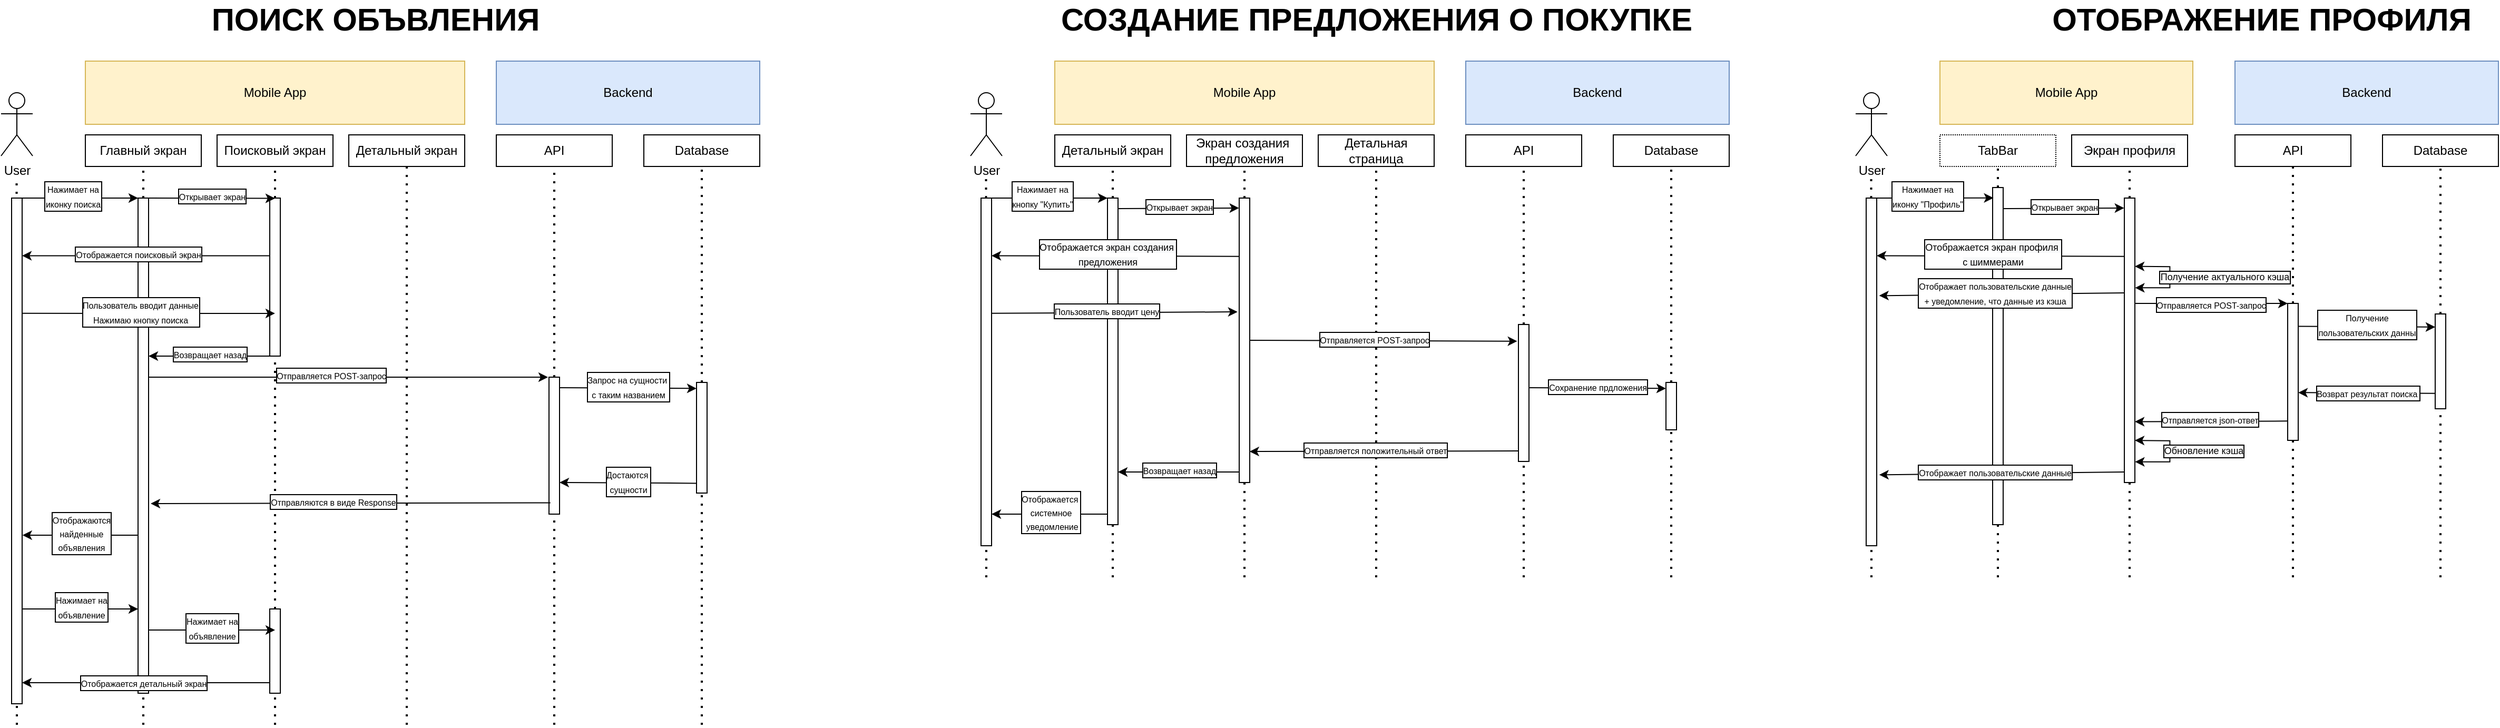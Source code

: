 <mxfile version="17.4.5" type="github"><diagram id="wP4AA5FGdGSqVrGxVz5J" name="Page-1"><mxGraphModel dx="2884" dy="1867" grid="1" gridSize="10" guides="1" tooltips="1" connect="1" arrows="1" fold="1" page="1" pageScale="1" pageWidth="827" pageHeight="1169" math="0" shadow="0"><root><mxCell id="0"/><mxCell id="1" parent="0"/><mxCell id="P7SHn2Yder39SToGmC7--1" value="User&lt;br&gt;" style="shape=umlActor;verticalLabelPosition=bottom;verticalAlign=top;html=1;outlineConnect=0;" vertex="1" parent="1"><mxGeometry x="80" y="180" width="30" height="60" as="geometry"/></mxCell><mxCell id="P7SHn2Yder39SToGmC7--3" value="Mobile App" style="rounded=0;whiteSpace=wrap;html=1;fillColor=#fff2cc;strokeColor=#d6b656;" vertex="1" parent="1"><mxGeometry x="160" y="150" width="360" height="60" as="geometry"/></mxCell><mxCell id="P7SHn2Yder39SToGmC7--4" value="Главный экран" style="rounded=0;whiteSpace=wrap;html=1;" vertex="1" parent="1"><mxGeometry x="160" y="220" width="110" height="30" as="geometry"/></mxCell><mxCell id="P7SHn2Yder39SToGmC7--6" value="Поисковый экран" style="rounded=0;whiteSpace=wrap;html=1;" vertex="1" parent="1"><mxGeometry x="285" y="220" width="110" height="30" as="geometry"/></mxCell><mxCell id="P7SHn2Yder39SToGmC7--7" value="Детальный экран" style="rounded=0;whiteSpace=wrap;html=1;" vertex="1" parent="1"><mxGeometry x="410" y="220" width="110" height="30" as="geometry"/></mxCell><mxCell id="P7SHn2Yder39SToGmC7--9" value="" style="endArrow=none;dashed=1;html=1;dashPattern=1 3;strokeWidth=2;rounded=0;" edge="1" parent="1"><mxGeometry width="50" height="50" relative="1" as="geometry"><mxPoint x="95" y="780" as="sourcePoint"/><mxPoint x="94.76" y="260" as="targetPoint"/></mxGeometry></mxCell><mxCell id="P7SHn2Yder39SToGmC7--2" value="" style="rounded=0;whiteSpace=wrap;html=1;" vertex="1" parent="1"><mxGeometry x="90" y="280" width="10" height="480" as="geometry"/></mxCell><mxCell id="P7SHn2Yder39SToGmC7--10" value="" style="endArrow=none;dashed=1;html=1;dashPattern=1 3;strokeWidth=2;rounded=0;startArrow=none;entryX=0.5;entryY=1;entryDx=0;entryDy=0;" edge="1" parent="1" source="P7SHn2Yder39SToGmC7--8" target="P7SHn2Yder39SToGmC7--4"><mxGeometry width="50" height="50" relative="1" as="geometry"><mxPoint x="214.76" y="722.857" as="sourcePoint"/><mxPoint x="214.76" y="260" as="targetPoint"/></mxGeometry></mxCell><mxCell id="P7SHn2Yder39SToGmC7--11" value="" style="endArrow=none;dashed=1;html=1;dashPattern=1 3;strokeWidth=2;rounded=0;startArrow=none;entryX=0.5;entryY=1;entryDx=0;entryDy=0;" edge="1" parent="1" source="P7SHn2Yder39SToGmC7--23" target="P7SHn2Yder39SToGmC7--6"><mxGeometry width="50" height="50" relative="1" as="geometry"><mxPoint x="339.71" y="732.857" as="sourcePoint"/><mxPoint x="339.71" y="270" as="targetPoint"/></mxGeometry></mxCell><mxCell id="P7SHn2Yder39SToGmC7--12" value="" style="endArrow=none;dashed=1;html=1;dashPattern=1 3;strokeWidth=2;rounded=0;entryX=0.5;entryY=1;entryDx=0;entryDy=0;" edge="1" parent="1" target="P7SHn2Yder39SToGmC7--7"><mxGeometry width="50" height="50" relative="1" as="geometry"><mxPoint x="465" y="780" as="sourcePoint"/><mxPoint x="464.58" y="280" as="targetPoint"/></mxGeometry></mxCell><mxCell id="P7SHn2Yder39SToGmC7--8" value="" style="rounded=0;whiteSpace=wrap;html=1;" vertex="1" parent="1"><mxGeometry x="210" y="280" width="10" height="470" as="geometry"/></mxCell><mxCell id="P7SHn2Yder39SToGmC7--13" value="" style="endArrow=none;dashed=1;html=1;dashPattern=1 3;strokeWidth=2;rounded=0;" edge="1" parent="1" target="P7SHn2Yder39SToGmC7--8"><mxGeometry width="50" height="50" relative="1" as="geometry"><mxPoint x="215" y="780" as="sourcePoint"/><mxPoint x="214.76" y="260" as="targetPoint"/></mxGeometry></mxCell><mxCell id="P7SHn2Yder39SToGmC7--15" value="" style="endArrow=classic;html=1;rounded=0;exitX=1;exitY=0;exitDx=0;exitDy=0;entryX=0;entryY=0;entryDx=0;entryDy=0;" edge="1" parent="1" source="P7SHn2Yder39SToGmC7--2" target="P7SHn2Yder39SToGmC7--8"><mxGeometry width="50" height="50" relative="1" as="geometry"><mxPoint x="220" y="390" as="sourcePoint"/><mxPoint x="270" y="340" as="targetPoint"/></mxGeometry></mxCell><mxCell id="P7SHn2Yder39SToGmC7--16" value="&lt;font style=&quot;font-size: 8px&quot;&gt;Нажимает на &lt;br&gt;иконку поиска&lt;/font&gt;" style="edgeLabel;html=1;align=center;verticalAlign=middle;resizable=0;points=[];labelBorderColor=default;" vertex="1" connectable="0" parent="P7SHn2Yder39SToGmC7--15"><mxGeometry x="-0.133" y="2" relative="1" as="geometry"><mxPoint as="offset"/></mxGeometry></mxCell><mxCell id="P7SHn2Yder39SToGmC7--23" value="" style="rounded=0;whiteSpace=wrap;html=1;" vertex="1" parent="1"><mxGeometry x="335" y="280" width="10" height="150" as="geometry"/></mxCell><mxCell id="P7SHn2Yder39SToGmC7--24" value="" style="endArrow=none;dashed=1;html=1;dashPattern=1 3;strokeWidth=2;rounded=0;startArrow=none;" edge="1" parent="1" source="P7SHn2Yder39SToGmC7--110" target="P7SHn2Yder39SToGmC7--23"><mxGeometry width="50" height="50" relative="1" as="geometry"><mxPoint x="340" y="780" as="sourcePoint"/><mxPoint x="339.71" y="270" as="targetPoint"/></mxGeometry></mxCell><mxCell id="P7SHn2Yder39SToGmC7--18" value="" style="endArrow=classic;html=1;rounded=0;exitX=1;exitY=0;exitDx=0;exitDy=0;" edge="1" parent="1"><mxGeometry width="50" height="50" relative="1" as="geometry"><mxPoint x="220" y="280.0" as="sourcePoint"/><mxPoint x="340" y="280.29" as="targetPoint"/></mxGeometry></mxCell><mxCell id="P7SHn2Yder39SToGmC7--19" value="&lt;span style=&quot;font-size: 8px&quot;&gt;Открывает экран&lt;/span&gt;" style="edgeLabel;html=1;align=center;verticalAlign=middle;resizable=0;points=[];labelBorderColor=default;" vertex="1" connectable="0" parent="P7SHn2Yder39SToGmC7--18"><mxGeometry x="-0.133" y="2" relative="1" as="geometry"><mxPoint x="8" as="offset"/></mxGeometry></mxCell><mxCell id="P7SHn2Yder39SToGmC7--27" value="" style="endArrow=none;html=1;rounded=0;exitX=1;exitY=0;exitDx=0;exitDy=0;endFill=0;startArrow=classic;startFill=1;entryX=-0.034;entryY=0.365;entryDx=0;entryDy=0;entryPerimeter=0;" edge="1" parent="1" target="P7SHn2Yder39SToGmC7--23"><mxGeometry width="50" height="50" relative="1" as="geometry"><mxPoint x="100" y="334.71" as="sourcePoint"/><mxPoint x="330" y="335" as="targetPoint"/></mxGeometry></mxCell><mxCell id="P7SHn2Yder39SToGmC7--28" value="&lt;span style=&quot;font-size: 8px&quot;&gt;Отображается поисковый экран&lt;/span&gt;" style="edgeLabel;html=1;align=center;verticalAlign=middle;resizable=0;points=[];labelBorderColor=default;" vertex="1" connectable="0" parent="P7SHn2Yder39SToGmC7--27"><mxGeometry x="-0.133" y="2" relative="1" as="geometry"><mxPoint x="8" as="offset"/></mxGeometry></mxCell><mxCell id="P7SHn2Yder39SToGmC7--29" value="Backend" style="rounded=0;whiteSpace=wrap;html=1;fillColor=#dae8fc;strokeColor=#6c8ebf;" vertex="1" parent="1"><mxGeometry x="550" y="150" width="250" height="60" as="geometry"/></mxCell><mxCell id="P7SHn2Yder39SToGmC7--30" value="API" style="rounded=0;whiteSpace=wrap;html=1;" vertex="1" parent="1"><mxGeometry x="550" y="220" width="110" height="30" as="geometry"/></mxCell><mxCell id="P7SHn2Yder39SToGmC7--31" value="Database" style="rounded=0;whiteSpace=wrap;html=1;" vertex="1" parent="1"><mxGeometry x="690" y="220" width="110" height="30" as="geometry"/></mxCell><mxCell id="P7SHn2Yder39SToGmC7--34" value="" style="endArrow=none;dashed=1;html=1;dashPattern=1 3;strokeWidth=2;rounded=0;startArrow=none;entryX=0.5;entryY=1;entryDx=0;entryDy=0;" edge="1" parent="1" source="P7SHn2Yder39SToGmC7--39" target="P7SHn2Yder39SToGmC7--30"><mxGeometry width="50" height="50" relative="1" as="geometry"><mxPoint x="604.58" y="742.857" as="sourcePoint"/><mxPoint x="604.58" y="280" as="targetPoint"/></mxGeometry></mxCell><mxCell id="P7SHn2Yder39SToGmC7--35" value="" style="endArrow=none;dashed=1;html=1;dashPattern=1 3;strokeWidth=2;rounded=0;startArrow=none;entryX=0.5;entryY=1;entryDx=0;entryDy=0;" edge="1" parent="1" source="P7SHn2Yder39SToGmC7--45" target="P7SHn2Yder39SToGmC7--31"><mxGeometry width="50" height="50" relative="1" as="geometry"><mxPoint x="744.58" y="742.857" as="sourcePoint"/><mxPoint x="744.58" y="280" as="targetPoint"/></mxGeometry></mxCell><mxCell id="P7SHn2Yder39SToGmC7--37" value="" style="endArrow=classic;html=1;rounded=0;exitX=1;exitY=0;exitDx=0;exitDy=0;" edge="1" parent="1"><mxGeometry width="50" height="50" relative="1" as="geometry"><mxPoint x="220" y="449.97" as="sourcePoint"/><mxPoint x="599" y="450" as="targetPoint"/></mxGeometry></mxCell><mxCell id="P7SHn2Yder39SToGmC7--38" value="&lt;span style=&quot;font-size: 8px&quot;&gt;Отправляется POST-запрос&lt;br&gt;&lt;/span&gt;" style="edgeLabel;html=1;align=center;verticalAlign=middle;resizable=0;points=[];labelBorderColor=default;" vertex="1" connectable="0" parent="P7SHn2Yder39SToGmC7--37"><mxGeometry x="-0.133" y="2" relative="1" as="geometry"><mxPoint x="8" as="offset"/></mxGeometry></mxCell><mxCell id="P7SHn2Yder39SToGmC7--39" value="" style="rounded=0;whiteSpace=wrap;html=1;" vertex="1" parent="1"><mxGeometry x="600" y="450" width="10" height="130" as="geometry"/></mxCell><mxCell id="P7SHn2Yder39SToGmC7--40" value="" style="endArrow=none;dashed=1;html=1;dashPattern=1 3;strokeWidth=2;rounded=0;" edge="1" parent="1" target="P7SHn2Yder39SToGmC7--39"><mxGeometry width="50" height="50" relative="1" as="geometry"><mxPoint x="605" y="780" as="sourcePoint"/><mxPoint x="604.58" y="280" as="targetPoint"/></mxGeometry></mxCell><mxCell id="P7SHn2Yder39SToGmC7--41" value="" style="endArrow=none;html=1;rounded=0;exitX=1;exitY=0;exitDx=0;exitDy=0;startArrow=classic;startFill=1;endFill=0;" edge="1" parent="1"><mxGeometry width="50" height="50" relative="1" as="geometry"><mxPoint x="610" y="550.0" as="sourcePoint"/><mxPoint x="740" y="550.69" as="targetPoint"/></mxGeometry></mxCell><mxCell id="P7SHn2Yder39SToGmC7--42" value="&lt;span style=&quot;font-size: 8px&quot;&gt;Достаются&amp;nbsp;&lt;br&gt;сущности&lt;br&gt;&lt;/span&gt;" style="edgeLabel;html=1;align=center;verticalAlign=middle;resizable=0;points=[];labelBorderColor=default;" vertex="1" connectable="0" parent="P7SHn2Yder39SToGmC7--41"><mxGeometry x="-0.133" y="2" relative="1" as="geometry"><mxPoint x="8" as="offset"/></mxGeometry></mxCell><mxCell id="P7SHn2Yder39SToGmC7--43" value="" style="endArrow=classic;html=1;rounded=0;exitX=1;exitY=0;exitDx=0;exitDy=0;" edge="1" parent="1"><mxGeometry width="50" height="50" relative="1" as="geometry"><mxPoint x="610" y="460.0" as="sourcePoint"/><mxPoint x="740" y="460.69" as="targetPoint"/></mxGeometry></mxCell><mxCell id="P7SHn2Yder39SToGmC7--44" value="&lt;span style=&quot;font-size: 8px&quot;&gt;Запрос на сущности&amp;nbsp;&lt;br&gt;с таким названием&lt;br&gt;&lt;/span&gt;" style="edgeLabel;html=1;align=center;verticalAlign=middle;resizable=0;points=[];labelBorderColor=default;" vertex="1" connectable="0" parent="P7SHn2Yder39SToGmC7--43"><mxGeometry x="-0.133" y="2" relative="1" as="geometry"><mxPoint x="8" as="offset"/></mxGeometry></mxCell><mxCell id="P7SHn2Yder39SToGmC7--46" value="" style="endArrow=none;html=1;rounded=0;startArrow=classic;startFill=1;endFill=0;exitX=1.2;exitY=0.617;exitDx=0;exitDy=0;exitPerimeter=0;entryX=0.133;entryY=0.917;entryDx=0;entryDy=0;entryPerimeter=0;" edge="1" parent="1" source="P7SHn2Yder39SToGmC7--8" target="P7SHn2Yder39SToGmC7--39"><mxGeometry width="50" height="50" relative="1" as="geometry"><mxPoint x="340" y="510" as="sourcePoint"/><mxPoint x="600" y="510.0" as="targetPoint"/></mxGeometry></mxCell><mxCell id="P7SHn2Yder39SToGmC7--47" value="&lt;span style=&quot;font-size: 8px&quot;&gt;Отправляются в виде Response&lt;br&gt;&lt;/span&gt;" style="edgeLabel;html=1;align=center;verticalAlign=middle;resizable=0;points=[];labelBorderColor=default;" vertex="1" connectable="0" parent="P7SHn2Yder39SToGmC7--46"><mxGeometry x="-0.133" y="2" relative="1" as="geometry"><mxPoint x="8" as="offset"/></mxGeometry></mxCell><mxCell id="P7SHn2Yder39SToGmC7--25" value="" style="endArrow=classic;html=1;rounded=0;exitX=1;exitY=0;exitDx=0;exitDy=0;entryX=0.5;entryY=0.455;entryDx=0;entryDy=0;entryPerimeter=0;" edge="1" parent="1"><mxGeometry width="50" height="50" relative="1" as="geometry"><mxPoint x="100" y="389.43" as="sourcePoint"/><mxPoint x="340" y="389.48" as="targetPoint"/></mxGeometry></mxCell><mxCell id="P7SHn2Yder39SToGmC7--26" value="&lt;span style=&quot;font-size: 8px&quot;&gt;Пользователь вводит данные&lt;/span&gt;&lt;br&gt;&lt;span style=&quot;font-size: 8px&quot;&gt;Нажимаю кнопку поиска&lt;/span&gt;" style="edgeLabel;html=1;align=center;verticalAlign=middle;resizable=0;points=[];labelBorderColor=default;" vertex="1" connectable="0" parent="P7SHn2Yder39SToGmC7--25"><mxGeometry x="-0.133" y="2" relative="1" as="geometry"><mxPoint x="8" as="offset"/></mxGeometry></mxCell><mxCell id="P7SHn2Yder39SToGmC7--49" value="" style="endArrow=none;html=1;rounded=0;endFill=0;startArrow=classic;startFill=1;entryX=-0.034;entryY=0.365;entryDx=0;entryDy=0;entryPerimeter=0;" edge="1" parent="1"><mxGeometry width="50" height="50" relative="1" as="geometry"><mxPoint x="220" y="430" as="sourcePoint"/><mxPoint x="335.0" y="430.04" as="targetPoint"/></mxGeometry></mxCell><mxCell id="P7SHn2Yder39SToGmC7--50" value="&lt;span style=&quot;font-size: 8px&quot;&gt;Возвращает назад&lt;br&gt;&lt;/span&gt;" style="edgeLabel;html=1;align=center;verticalAlign=middle;resizable=0;points=[];labelBorderColor=default;" vertex="1" connectable="0" parent="P7SHn2Yder39SToGmC7--49"><mxGeometry x="-0.133" y="2" relative="1" as="geometry"><mxPoint x="8" as="offset"/></mxGeometry></mxCell><mxCell id="P7SHn2Yder39SToGmC7--55" value="" style="endArrow=none;html=1;rounded=0;exitX=1;exitY=0;exitDx=0;exitDy=0;endFill=0;startArrow=classic;startFill=1;" edge="1" parent="1"><mxGeometry width="50" height="50" relative="1" as="geometry"><mxPoint x="100.34" y="600.0" as="sourcePoint"/><mxPoint x="210" y="600" as="targetPoint"/></mxGeometry></mxCell><mxCell id="P7SHn2Yder39SToGmC7--56" value="&lt;span style=&quot;font-size: 8px&quot;&gt;Отображаются &lt;br&gt;найденные &lt;br&gt;объявления&lt;br&gt;&lt;/span&gt;" style="edgeLabel;html=1;align=center;verticalAlign=middle;resizable=0;points=[];labelBorderColor=default;" vertex="1" connectable="0" parent="P7SHn2Yder39SToGmC7--55"><mxGeometry x="-0.133" y="2" relative="1" as="geometry"><mxPoint x="8" as="offset"/></mxGeometry></mxCell><mxCell id="P7SHn2Yder39SToGmC7--45" value="" style="rounded=0;whiteSpace=wrap;html=1;" vertex="1" parent="1"><mxGeometry x="740" y="455" width="10" height="105" as="geometry"/></mxCell><mxCell id="P7SHn2Yder39SToGmC7--57" value="" style="endArrow=none;dashed=1;html=1;dashPattern=1 3;strokeWidth=2;rounded=0;" edge="1" parent="1" target="P7SHn2Yder39SToGmC7--45"><mxGeometry width="50" height="50" relative="1" as="geometry"><mxPoint x="745" y="780" as="sourcePoint"/><mxPoint x="744.58" y="280" as="targetPoint"/></mxGeometry></mxCell><mxCell id="P7SHn2Yder39SToGmC7--58" value="User&lt;br&gt;" style="shape=umlActor;verticalLabelPosition=bottom;verticalAlign=top;html=1;outlineConnect=0;" vertex="1" parent="1"><mxGeometry x="1000" y="180" width="30" height="60" as="geometry"/></mxCell><mxCell id="P7SHn2Yder39SToGmC7--59" value="Mobile App" style="rounded=0;whiteSpace=wrap;html=1;fillColor=#fff2cc;strokeColor=#d6b656;" vertex="1" parent="1"><mxGeometry x="1080" y="150" width="360" height="60" as="geometry"/></mxCell><mxCell id="P7SHn2Yder39SToGmC7--60" value="Детальный экран" style="rounded=0;whiteSpace=wrap;html=1;" vertex="1" parent="1"><mxGeometry x="1080" y="220" width="110" height="30" as="geometry"/></mxCell><mxCell id="P7SHn2Yder39SToGmC7--61" value="Экран создания&amp;nbsp;&lt;br&gt;предложения" style="rounded=0;whiteSpace=wrap;html=1;" vertex="1" parent="1"><mxGeometry x="1205" y="220" width="110" height="30" as="geometry"/></mxCell><mxCell id="P7SHn2Yder39SToGmC7--62" value="Детальная страница" style="rounded=0;whiteSpace=wrap;html=1;" vertex="1" parent="1"><mxGeometry x="1330" y="220" width="110" height="30" as="geometry"/></mxCell><mxCell id="P7SHn2Yder39SToGmC7--63" value="" style="endArrow=none;dashed=1;html=1;dashPattern=1 3;strokeWidth=2;rounded=0;" edge="1" parent="1"><mxGeometry width="50" height="50" relative="1" as="geometry"><mxPoint x="1015" y="640" as="sourcePoint"/><mxPoint x="1014.76" y="260" as="targetPoint"/></mxGeometry></mxCell><mxCell id="P7SHn2Yder39SToGmC7--64" value="" style="rounded=0;whiteSpace=wrap;html=1;" vertex="1" parent="1"><mxGeometry x="1010" y="280" width="10" height="330" as="geometry"/></mxCell><mxCell id="P7SHn2Yder39SToGmC7--65" value="" style="endArrow=none;dashed=1;html=1;dashPattern=1 3;strokeWidth=2;rounded=0;startArrow=none;entryX=0.5;entryY=1;entryDx=0;entryDy=0;" edge="1" parent="1" source="P7SHn2Yder39SToGmC7--68" target="P7SHn2Yder39SToGmC7--60"><mxGeometry width="50" height="50" relative="1" as="geometry"><mxPoint x="1134.76" y="722.857" as="sourcePoint"/><mxPoint x="1134.76" y="260" as="targetPoint"/></mxGeometry></mxCell><mxCell id="P7SHn2Yder39SToGmC7--66" value="" style="endArrow=none;dashed=1;html=1;dashPattern=1 3;strokeWidth=2;rounded=0;startArrow=none;entryX=0.5;entryY=1;entryDx=0;entryDy=0;" edge="1" parent="1" source="P7SHn2Yder39SToGmC7--72" target="P7SHn2Yder39SToGmC7--61"><mxGeometry width="50" height="50" relative="1" as="geometry"><mxPoint x="1259.71" y="732.857" as="sourcePoint"/><mxPoint x="1259.71" y="270" as="targetPoint"/></mxGeometry></mxCell><mxCell id="P7SHn2Yder39SToGmC7--67" value="" style="endArrow=none;dashed=1;html=1;dashPattern=1 3;strokeWidth=2;rounded=0;entryX=0.5;entryY=1;entryDx=0;entryDy=0;" edge="1" parent="1" target="P7SHn2Yder39SToGmC7--62"><mxGeometry width="50" height="50" relative="1" as="geometry"><mxPoint x="1385" y="640" as="sourcePoint"/><mxPoint x="1384.58" y="280" as="targetPoint"/></mxGeometry></mxCell><mxCell id="P7SHn2Yder39SToGmC7--68" value="" style="rounded=0;whiteSpace=wrap;html=1;" vertex="1" parent="1"><mxGeometry x="1130" y="280" width="10" height="310" as="geometry"/></mxCell><mxCell id="P7SHn2Yder39SToGmC7--69" value="" style="endArrow=none;dashed=1;html=1;dashPattern=1 3;strokeWidth=2;rounded=0;" edge="1" parent="1" target="P7SHn2Yder39SToGmC7--68"><mxGeometry width="50" height="50" relative="1" as="geometry"><mxPoint x="1135" y="640" as="sourcePoint"/><mxPoint x="1134.76" y="260" as="targetPoint"/></mxGeometry></mxCell><mxCell id="P7SHn2Yder39SToGmC7--70" value="" style="endArrow=classic;html=1;rounded=0;exitX=1;exitY=0;exitDx=0;exitDy=0;entryX=0;entryY=0;entryDx=0;entryDy=0;" edge="1" parent="1" source="P7SHn2Yder39SToGmC7--64" target="P7SHn2Yder39SToGmC7--68"><mxGeometry width="50" height="50" relative="1" as="geometry"><mxPoint x="1140" y="390" as="sourcePoint"/><mxPoint x="1190" y="340" as="targetPoint"/></mxGeometry></mxCell><mxCell id="P7SHn2Yder39SToGmC7--71" value="&lt;font style=&quot;font-size: 8px&quot;&gt;Нажимает на &lt;br&gt;кнопку &quot;Купить&quot;&lt;/font&gt;" style="edgeLabel;html=1;align=center;verticalAlign=middle;resizable=0;points=[];labelBorderColor=default;" vertex="1" connectable="0" parent="P7SHn2Yder39SToGmC7--70"><mxGeometry x="-0.133" y="2" relative="1" as="geometry"><mxPoint as="offset"/></mxGeometry></mxCell><mxCell id="P7SHn2Yder39SToGmC7--72" value="" style="rounded=0;whiteSpace=wrap;html=1;" vertex="1" parent="1"><mxGeometry x="1255" y="280" width="10" height="270" as="geometry"/></mxCell><mxCell id="P7SHn2Yder39SToGmC7--73" value="" style="endArrow=none;dashed=1;html=1;dashPattern=1 3;strokeWidth=2;rounded=0;" edge="1" parent="1" target="P7SHn2Yder39SToGmC7--72"><mxGeometry width="50" height="50" relative="1" as="geometry"><mxPoint x="1260" y="640" as="sourcePoint"/><mxPoint x="1259.71" y="270" as="targetPoint"/></mxGeometry></mxCell><mxCell id="P7SHn2Yder39SToGmC7--74" value="" style="endArrow=classic;html=1;rounded=0;exitX=1;exitY=0;exitDx=0;exitDy=0;entryX=-0.014;entryY=0.035;entryDx=0;entryDy=0;entryPerimeter=0;" edge="1" parent="1" target="P7SHn2Yder39SToGmC7--72"><mxGeometry width="50" height="50" relative="1" as="geometry"><mxPoint x="1140" y="290.0" as="sourcePoint"/><mxPoint x="1250" y="290" as="targetPoint"/></mxGeometry></mxCell><mxCell id="P7SHn2Yder39SToGmC7--75" value="&lt;span style=&quot;font-size: 8px&quot;&gt;Открывает экран&lt;/span&gt;" style="edgeLabel;html=1;align=center;verticalAlign=middle;resizable=0;points=[];labelBorderColor=default;" vertex="1" connectable="0" parent="P7SHn2Yder39SToGmC7--74"><mxGeometry x="-0.133" y="2" relative="1" as="geometry"><mxPoint x="8" as="offset"/></mxGeometry></mxCell><mxCell id="P7SHn2Yder39SToGmC7--76" value="" style="endArrow=none;html=1;rounded=0;exitX=1;exitY=0;exitDx=0;exitDy=0;endFill=0;startArrow=classic;startFill=1;entryX=0.033;entryY=0.205;entryDx=0;entryDy=0;entryPerimeter=0;" edge="1" parent="1" target="P7SHn2Yder39SToGmC7--72"><mxGeometry width="50" height="50" relative="1" as="geometry"><mxPoint x="1020" y="334.71" as="sourcePoint"/><mxPoint x="1250" y="335" as="targetPoint"/></mxGeometry></mxCell><mxCell id="P7SHn2Yder39SToGmC7--77" value="&lt;font style=&quot;font-size: 9px&quot;&gt;Отображается э&lt;span style=&quot;background-color: rgb(248 , 249 , 250)&quot;&gt;кран создания&amp;nbsp;&lt;/span&gt;&lt;br&gt;&lt;span style=&quot;background-color: rgb(248 , 249 , 250)&quot;&gt;предложения&lt;/span&gt;&lt;/font&gt;" style="edgeLabel;html=1;align=center;verticalAlign=middle;resizable=0;points=[];labelBorderColor=default;" vertex="1" connectable="0" parent="P7SHn2Yder39SToGmC7--76"><mxGeometry x="-0.133" y="2" relative="1" as="geometry"><mxPoint x="8" as="offset"/></mxGeometry></mxCell><mxCell id="P7SHn2Yder39SToGmC7--78" value="Backend" style="rounded=0;whiteSpace=wrap;html=1;fillColor=#dae8fc;strokeColor=#6c8ebf;" vertex="1" parent="1"><mxGeometry x="1470" y="150" width="250" height="60" as="geometry"/></mxCell><mxCell id="P7SHn2Yder39SToGmC7--79" value="API" style="rounded=0;whiteSpace=wrap;html=1;" vertex="1" parent="1"><mxGeometry x="1470" y="220" width="110" height="30" as="geometry"/></mxCell><mxCell id="P7SHn2Yder39SToGmC7--80" value="Database" style="rounded=0;whiteSpace=wrap;html=1;" vertex="1" parent="1"><mxGeometry x="1610" y="220" width="110" height="30" as="geometry"/></mxCell><mxCell id="P7SHn2Yder39SToGmC7--81" value="" style="endArrow=none;dashed=1;html=1;dashPattern=1 3;strokeWidth=2;rounded=0;startArrow=none;entryX=0.5;entryY=1;entryDx=0;entryDy=0;" edge="1" parent="1" source="P7SHn2Yder39SToGmC7--85" target="P7SHn2Yder39SToGmC7--79"><mxGeometry width="50" height="50" relative="1" as="geometry"><mxPoint x="1524.58" y="742.857" as="sourcePoint"/><mxPoint x="1524.58" y="280" as="targetPoint"/></mxGeometry></mxCell><mxCell id="P7SHn2Yder39SToGmC7--82" value="" style="endArrow=none;dashed=1;html=1;dashPattern=1 3;strokeWidth=2;rounded=0;startArrow=none;entryX=0.5;entryY=1;entryDx=0;entryDy=0;" edge="1" parent="1" source="P7SHn2Yder39SToGmC7--99" target="P7SHn2Yder39SToGmC7--80"><mxGeometry width="50" height="50" relative="1" as="geometry"><mxPoint x="1664.58" y="742.857" as="sourcePoint"/><mxPoint x="1664.58" y="280" as="targetPoint"/></mxGeometry></mxCell><mxCell id="P7SHn2Yder39SToGmC7--83" value="" style="endArrow=classic;html=1;rounded=0;exitX=1;exitY=0.5;exitDx=0;exitDy=0;entryX=-0.117;entryY=0.122;entryDx=0;entryDy=0;entryPerimeter=0;" edge="1" parent="1" source="P7SHn2Yder39SToGmC7--72" target="P7SHn2Yder39SToGmC7--85"><mxGeometry width="50" height="50" relative="1" as="geometry"><mxPoint x="1140" y="449.97" as="sourcePoint"/><mxPoint x="1519" y="450" as="targetPoint"/></mxGeometry></mxCell><mxCell id="P7SHn2Yder39SToGmC7--84" value="&lt;span style=&quot;font-size: 8px&quot;&gt;Отправляется POST-запрос&lt;br&gt;&lt;/span&gt;" style="edgeLabel;html=1;align=center;verticalAlign=middle;resizable=0;points=[];labelBorderColor=default;" vertex="1" connectable="0" parent="P7SHn2Yder39SToGmC7--83"><mxGeometry x="-0.133" y="2" relative="1" as="geometry"><mxPoint x="8" as="offset"/></mxGeometry></mxCell><mxCell id="P7SHn2Yder39SToGmC7--85" value="" style="rounded=0;whiteSpace=wrap;html=1;" vertex="1" parent="1"><mxGeometry x="1520" y="400" width="10" height="130" as="geometry"/></mxCell><mxCell id="P7SHn2Yder39SToGmC7--86" value="" style="endArrow=none;dashed=1;html=1;dashPattern=1 3;strokeWidth=2;rounded=0;" edge="1" parent="1" target="P7SHn2Yder39SToGmC7--85"><mxGeometry width="50" height="50" relative="1" as="geometry"><mxPoint x="1525" y="640" as="sourcePoint"/><mxPoint x="1524.58" y="280" as="targetPoint"/></mxGeometry></mxCell><mxCell id="P7SHn2Yder39SToGmC7--89" value="" style="endArrow=classic;html=1;rounded=0;exitX=1;exitY=0;exitDx=0;exitDy=0;" edge="1" parent="1"><mxGeometry width="50" height="50" relative="1" as="geometry"><mxPoint x="1530" y="460.0" as="sourcePoint"/><mxPoint x="1660" y="460.69" as="targetPoint"/></mxGeometry></mxCell><mxCell id="P7SHn2Yder39SToGmC7--90" value="&lt;span style=&quot;font-size: 8px&quot;&gt;Сохранение прдложения&lt;br&gt;&lt;/span&gt;" style="edgeLabel;html=1;align=center;verticalAlign=middle;resizable=0;points=[];labelBorderColor=default;" vertex="1" connectable="0" parent="P7SHn2Yder39SToGmC7--89"><mxGeometry x="-0.133" y="2" relative="1" as="geometry"><mxPoint x="8" as="offset"/></mxGeometry></mxCell><mxCell id="P7SHn2Yder39SToGmC7--91" value="" style="endArrow=none;html=1;rounded=0;startArrow=classic;startFill=1;endFill=0;exitX=0.986;exitY=0.891;exitDx=0;exitDy=0;exitPerimeter=0;" edge="1" parent="1" source="P7SHn2Yder39SToGmC7--72"><mxGeometry width="50" height="50" relative="1" as="geometry"><mxPoint x="1260" y="510" as="sourcePoint"/><mxPoint x="1520" y="520" as="targetPoint"/></mxGeometry></mxCell><mxCell id="P7SHn2Yder39SToGmC7--92" value="&lt;span style=&quot;font-size: 8px&quot;&gt;Отправляется положительный ответ&lt;br&gt;&lt;/span&gt;" style="edgeLabel;html=1;align=center;verticalAlign=middle;resizable=0;points=[];labelBorderColor=default;" vertex="1" connectable="0" parent="P7SHn2Yder39SToGmC7--91"><mxGeometry x="-0.133" y="2" relative="1" as="geometry"><mxPoint x="8" as="offset"/></mxGeometry></mxCell><mxCell id="P7SHn2Yder39SToGmC7--93" value="" style="endArrow=classic;html=1;rounded=0;exitX=1;exitY=0;exitDx=0;exitDy=0;entryX=-0.157;entryY=0.4;entryDx=0;entryDy=0;entryPerimeter=0;" edge="1" parent="1" target="P7SHn2Yder39SToGmC7--72"><mxGeometry width="50" height="50" relative="1" as="geometry"><mxPoint x="1020" y="389.43" as="sourcePoint"/><mxPoint x="1260" y="389.48" as="targetPoint"/></mxGeometry></mxCell><mxCell id="P7SHn2Yder39SToGmC7--94" value="&lt;span style=&quot;font-size: 8px&quot;&gt;Пользователь вводит цену&lt;/span&gt;" style="edgeLabel;html=1;align=center;verticalAlign=middle;resizable=0;points=[];labelBorderColor=default;" vertex="1" connectable="0" parent="P7SHn2Yder39SToGmC7--93"><mxGeometry x="-0.133" y="2" relative="1" as="geometry"><mxPoint x="8" as="offset"/></mxGeometry></mxCell><mxCell id="P7SHn2Yder39SToGmC7--95" value="" style="endArrow=none;html=1;rounded=0;endFill=0;startArrow=classic;startFill=1;entryX=-0.034;entryY=0.365;entryDx=0;entryDy=0;entryPerimeter=0;" edge="1" parent="1"><mxGeometry width="50" height="50" relative="1" as="geometry"><mxPoint x="1140" y="540" as="sourcePoint"/><mxPoint x="1255" y="540.04" as="targetPoint"/></mxGeometry></mxCell><mxCell id="P7SHn2Yder39SToGmC7--96" value="&lt;span style=&quot;font-size: 8px&quot;&gt;Возвращает назад&lt;br&gt;&lt;/span&gt;" style="edgeLabel;html=1;align=center;verticalAlign=middle;resizable=0;points=[];labelBorderColor=default;" vertex="1" connectable="0" parent="P7SHn2Yder39SToGmC7--95"><mxGeometry x="-0.133" y="2" relative="1" as="geometry"><mxPoint x="8" as="offset"/></mxGeometry></mxCell><mxCell id="P7SHn2Yder39SToGmC7--99" value="" style="rounded=0;whiteSpace=wrap;html=1;" vertex="1" parent="1"><mxGeometry x="1660" y="455" width="10" height="45" as="geometry"/></mxCell><mxCell id="P7SHn2Yder39SToGmC7--100" value="" style="endArrow=none;dashed=1;html=1;dashPattern=1 3;strokeWidth=2;rounded=0;" edge="1" parent="1" target="P7SHn2Yder39SToGmC7--99"><mxGeometry width="50" height="50" relative="1" as="geometry"><mxPoint x="1665" y="640" as="sourcePoint"/><mxPoint x="1664.58" y="280" as="targetPoint"/></mxGeometry></mxCell><mxCell id="P7SHn2Yder39SToGmC7--101" value="&lt;b&gt;&lt;font style=&quot;font-size: 30px&quot;&gt;ПОИСК ОБЪВЛЕНИЯ&lt;/font&gt;&lt;/b&gt;" style="text;html=1;align=center;verticalAlign=middle;resizable=0;points=[];autosize=1;strokeColor=none;fillColor=none;fontSize=8;fontColor=#000000;" vertex="1" parent="1"><mxGeometry x="270" y="100" width="330" height="20" as="geometry"/></mxCell><mxCell id="P7SHn2Yder39SToGmC7--102" value="&lt;b&gt;&lt;font style=&quot;font-size: 30px&quot;&gt;СОЗДАНИЕ ПРЕДЛОЖЕНИЯ О ПОКУПКЕ&lt;/font&gt;&lt;/b&gt;" style="text;html=1;align=center;verticalAlign=middle;resizable=0;points=[];autosize=1;strokeColor=none;fillColor=none;fontSize=8;fontColor=#000000;" vertex="1" parent="1"><mxGeometry x="1070" y="100" width="630" height="20" as="geometry"/></mxCell><mxCell id="P7SHn2Yder39SToGmC7--105" value="" style="endArrow=classic;html=1;rounded=0;exitX=1;exitY=0;exitDx=0;exitDy=0;endFill=1;startArrow=none;startFill=0;" edge="1" parent="1"><mxGeometry width="50" height="50" relative="1" as="geometry"><mxPoint x="100.0" y="670.0" as="sourcePoint"/><mxPoint x="210" y="670" as="targetPoint"/></mxGeometry></mxCell><mxCell id="P7SHn2Yder39SToGmC7--106" value="&lt;span style=&quot;font-size: 8px&quot;&gt;Нажимает на &lt;br&gt;объявление&lt;br&gt;&lt;/span&gt;" style="edgeLabel;html=1;align=center;verticalAlign=middle;resizable=0;points=[];labelBorderColor=default;" vertex="1" connectable="0" parent="P7SHn2Yder39SToGmC7--105"><mxGeometry x="-0.133" y="2" relative="1" as="geometry"><mxPoint x="8" as="offset"/></mxGeometry></mxCell><mxCell id="P7SHn2Yder39SToGmC7--110" value="" style="rounded=0;whiteSpace=wrap;html=1;" vertex="1" parent="1"><mxGeometry x="335" y="670" width="10" height="80" as="geometry"/></mxCell><mxCell id="P7SHn2Yder39SToGmC7--111" value="" style="endArrow=none;dashed=1;html=1;dashPattern=1 3;strokeWidth=2;rounded=0;" edge="1" parent="1" target="P7SHn2Yder39SToGmC7--110"><mxGeometry width="50" height="50" relative="1" as="geometry"><mxPoint x="340" y="780" as="sourcePoint"/><mxPoint x="340" y="430" as="targetPoint"/></mxGeometry></mxCell><mxCell id="P7SHn2Yder39SToGmC7--108" value="" style="endArrow=classic;html=1;rounded=0;exitX=1;exitY=0;exitDx=0;exitDy=0;endFill=1;startArrow=none;startFill=0;" edge="1" parent="1"><mxGeometry width="50" height="50" relative="1" as="geometry"><mxPoint x="220" y="690.0" as="sourcePoint"/><mxPoint x="340" y="690" as="targetPoint"/></mxGeometry></mxCell><mxCell id="P7SHn2Yder39SToGmC7--109" value="&lt;span style=&quot;font-size: 8px&quot;&gt;Нажимает на &lt;br&gt;объявление&lt;br&gt;&lt;/span&gt;" style="edgeLabel;html=1;align=center;verticalAlign=middle;resizable=0;points=[];labelBorderColor=default;" vertex="1" connectable="0" parent="P7SHn2Yder39SToGmC7--108"><mxGeometry x="-0.133" y="2" relative="1" as="geometry"><mxPoint x="8" as="offset"/></mxGeometry></mxCell><mxCell id="P7SHn2Yder39SToGmC7--112" value="" style="endArrow=classic;html=1;rounded=0;exitX=0;exitY=0.875;exitDx=0;exitDy=0;endFill=1;startArrow=none;startFill=0;entryX=0;entryY=0.875;entryDx=0;entryDy=0;entryPerimeter=0;exitPerimeter=0;" edge="1" parent="1" source="P7SHn2Yder39SToGmC7--110"><mxGeometry width="50" height="50" relative="1" as="geometry"><mxPoint x="220" y="740" as="sourcePoint"/><mxPoint x="100" y="740.0" as="targetPoint"/></mxGeometry></mxCell><mxCell id="P7SHn2Yder39SToGmC7--113" value="&lt;span style=&quot;font-size: 8px&quot;&gt;Отображается детальный экран&lt;br&gt;&lt;/span&gt;" style="edgeLabel;html=1;align=center;verticalAlign=middle;resizable=0;points=[];labelBorderColor=default;" vertex="1" connectable="0" parent="P7SHn2Yder39SToGmC7--112"><mxGeometry x="-0.133" y="2" relative="1" as="geometry"><mxPoint x="-18" y="-2" as="offset"/></mxGeometry></mxCell><mxCell id="P7SHn2Yder39SToGmC7--116" value="" style="endArrow=none;html=1;rounded=0;endFill=0;startArrow=classic;startFill=1;" edge="1" parent="1"><mxGeometry width="50" height="50" relative="1" as="geometry"><mxPoint x="1020" y="580" as="sourcePoint"/><mxPoint x="1130" y="580" as="targetPoint"/></mxGeometry></mxCell><mxCell id="P7SHn2Yder39SToGmC7--117" value="&lt;span style=&quot;font-size: 8px&quot;&gt;Отображается&amp;nbsp;&lt;br&gt;системное&lt;br&gt;&amp;nbsp;уведомление&lt;br&gt;&lt;/span&gt;" style="edgeLabel;html=1;align=center;verticalAlign=middle;resizable=0;points=[];labelBorderColor=default;" vertex="1" connectable="0" parent="P7SHn2Yder39SToGmC7--116"><mxGeometry x="-0.133" y="2" relative="1" as="geometry"><mxPoint x="8" as="offset"/></mxGeometry></mxCell><mxCell id="P7SHn2Yder39SToGmC7--119" value="User&lt;br&gt;" style="shape=umlActor;verticalLabelPosition=bottom;verticalAlign=top;html=1;outlineConnect=0;" vertex="1" parent="1"><mxGeometry x="1840" y="180" width="30" height="60" as="geometry"/></mxCell><mxCell id="P7SHn2Yder39SToGmC7--120" value="Mobile App" style="rounded=0;whiteSpace=wrap;html=1;fillColor=#fff2cc;strokeColor=#d6b656;" vertex="1" parent="1"><mxGeometry x="1920" y="150" width="240" height="60" as="geometry"/></mxCell><mxCell id="P7SHn2Yder39SToGmC7--121" value="TabBar" style="rounded=0;whiteSpace=wrap;html=1;gradientColor=none;dashed=1;dashPattern=1 1;" vertex="1" parent="1"><mxGeometry x="1920" y="220" width="110" height="30" as="geometry"/></mxCell><mxCell id="P7SHn2Yder39SToGmC7--122" value="&lt;span style=&quot;color: rgb(0, 0, 0); font-family: helvetica; font-size: 12px; font-style: normal; font-weight: 400; letter-spacing: normal; text-align: center; text-indent: 0px; text-transform: none; word-spacing: 0px; background-color: rgb(248, 249, 250); text-decoration: none; display: inline; float: none;&quot;&gt;Экран профиля&lt;/span&gt;" style="rounded=0;whiteSpace=wrap;html=1;" vertex="1" parent="1"><mxGeometry x="2045" y="220" width="110" height="30" as="geometry"/></mxCell><mxCell id="P7SHn2Yder39SToGmC7--124" value="" style="endArrow=none;dashed=1;html=1;dashPattern=1 3;strokeWidth=2;rounded=0;" edge="1" parent="1"><mxGeometry width="50" height="50" relative="1" as="geometry"><mxPoint x="1855" y="640" as="sourcePoint"/><mxPoint x="1854.76" y="260" as="targetPoint"/></mxGeometry></mxCell><mxCell id="P7SHn2Yder39SToGmC7--125" value="" style="rounded=0;whiteSpace=wrap;html=1;" vertex="1" parent="1"><mxGeometry x="1850" y="280" width="10" height="330" as="geometry"/></mxCell><mxCell id="P7SHn2Yder39SToGmC7--126" value="" style="endArrow=none;dashed=1;html=1;dashPattern=1 3;strokeWidth=2;rounded=0;startArrow=none;entryX=0.5;entryY=1;entryDx=0;entryDy=0;" edge="1" parent="1" source="P7SHn2Yder39SToGmC7--129" target="P7SHn2Yder39SToGmC7--121"><mxGeometry width="50" height="50" relative="1" as="geometry"><mxPoint x="1974.76" y="722.857" as="sourcePoint"/><mxPoint x="1974.76" y="260" as="targetPoint"/></mxGeometry></mxCell><mxCell id="P7SHn2Yder39SToGmC7--127" value="" style="endArrow=none;dashed=1;html=1;dashPattern=1 3;strokeWidth=2;rounded=0;startArrow=none;entryX=0.5;entryY=1;entryDx=0;entryDy=0;" edge="1" parent="1" source="P7SHn2Yder39SToGmC7--133" target="P7SHn2Yder39SToGmC7--122"><mxGeometry width="50" height="50" relative="1" as="geometry"><mxPoint x="2099.71" y="732.857" as="sourcePoint"/><mxPoint x="2099.71" y="270" as="targetPoint"/></mxGeometry></mxCell><mxCell id="P7SHn2Yder39SToGmC7--129" value="" style="rounded=0;whiteSpace=wrap;html=1;" vertex="1" parent="1"><mxGeometry x="1970" y="270" width="10" height="320" as="geometry"/></mxCell><mxCell id="P7SHn2Yder39SToGmC7--130" value="" style="endArrow=none;dashed=1;html=1;dashPattern=1 3;strokeWidth=2;rounded=0;" edge="1" parent="1" target="P7SHn2Yder39SToGmC7--129"><mxGeometry width="50" height="50" relative="1" as="geometry"><mxPoint x="1975" y="640" as="sourcePoint"/><mxPoint x="1974.76" y="260" as="targetPoint"/></mxGeometry></mxCell><mxCell id="P7SHn2Yder39SToGmC7--131" value="" style="endArrow=classic;html=1;rounded=0;exitX=1;exitY=0;exitDx=0;exitDy=0;entryX=0.08;entryY=0.031;entryDx=0;entryDy=0;entryPerimeter=0;" edge="1" parent="1" source="P7SHn2Yder39SToGmC7--125" target="P7SHn2Yder39SToGmC7--129"><mxGeometry width="50" height="50" relative="1" as="geometry"><mxPoint x="1980" y="390" as="sourcePoint"/><mxPoint x="2030" y="340" as="targetPoint"/></mxGeometry></mxCell><mxCell id="P7SHn2Yder39SToGmC7--132" value="&lt;font style=&quot;font-size: 8px&quot;&gt;Нажимает на &lt;br&gt;иконку &quot;Профиль&quot;&lt;/font&gt;" style="edgeLabel;html=1;align=center;verticalAlign=middle;resizable=0;points=[];labelBorderColor=default;" vertex="1" connectable="0" parent="P7SHn2Yder39SToGmC7--131"><mxGeometry x="-0.133" y="2" relative="1" as="geometry"><mxPoint as="offset"/></mxGeometry></mxCell><mxCell id="P7SHn2Yder39SToGmC7--133" value="" style="rounded=0;whiteSpace=wrap;html=1;" vertex="1" parent="1"><mxGeometry x="2095" y="280" width="10" height="270" as="geometry"/></mxCell><mxCell id="P7SHn2Yder39SToGmC7--134" value="" style="endArrow=none;dashed=1;html=1;dashPattern=1 3;strokeWidth=2;rounded=0;" edge="1" parent="1" target="P7SHn2Yder39SToGmC7--133"><mxGeometry width="50" height="50" relative="1" as="geometry"><mxPoint x="2100.0" y="640" as="sourcePoint"/><mxPoint x="2099.71" y="270" as="targetPoint"/></mxGeometry></mxCell><mxCell id="P7SHn2Yder39SToGmC7--135" value="" style="endArrow=classic;html=1;rounded=0;exitX=1;exitY=0;exitDx=0;exitDy=0;entryX=-0.014;entryY=0.035;entryDx=0;entryDy=0;entryPerimeter=0;" edge="1" parent="1" target="P7SHn2Yder39SToGmC7--133"><mxGeometry width="50" height="50" relative="1" as="geometry"><mxPoint x="1980" y="290.0" as="sourcePoint"/><mxPoint x="2090" y="290" as="targetPoint"/></mxGeometry></mxCell><mxCell id="P7SHn2Yder39SToGmC7--136" value="&lt;span style=&quot;font-size: 8px&quot;&gt;Открывает экран&lt;/span&gt;" style="edgeLabel;html=1;align=center;verticalAlign=middle;resizable=0;points=[];labelBorderColor=default;" vertex="1" connectable="0" parent="P7SHn2Yder39SToGmC7--135"><mxGeometry x="-0.133" y="2" relative="1" as="geometry"><mxPoint x="8" as="offset"/></mxGeometry></mxCell><mxCell id="P7SHn2Yder39SToGmC7--137" value="" style="endArrow=none;html=1;rounded=0;exitX=1;exitY=0;exitDx=0;exitDy=0;endFill=0;startArrow=classic;startFill=1;entryX=0.033;entryY=0.205;entryDx=0;entryDy=0;entryPerimeter=0;" edge="1" parent="1" target="P7SHn2Yder39SToGmC7--133"><mxGeometry width="50" height="50" relative="1" as="geometry"><mxPoint x="1860" y="334.71" as="sourcePoint"/><mxPoint x="2090" y="335" as="targetPoint"/></mxGeometry></mxCell><mxCell id="P7SHn2Yder39SToGmC7--138" value="&lt;font style=&quot;font-size: 9px&quot;&gt;Отображается э&lt;span style=&quot;background-color: rgb(248 , 249 , 250)&quot;&gt;кран профиля&amp;nbsp;&lt;br&gt;с шиммерами&lt;br&gt;&lt;/span&gt;&lt;/font&gt;" style="edgeLabel;html=1;align=center;verticalAlign=middle;resizable=0;points=[];labelBorderColor=default;" vertex="1" connectable="0" parent="P7SHn2Yder39SToGmC7--137"><mxGeometry x="-0.133" y="2" relative="1" as="geometry"><mxPoint x="8" as="offset"/></mxGeometry></mxCell><mxCell id="P7SHn2Yder39SToGmC7--139" value="Backend" style="rounded=0;whiteSpace=wrap;html=1;fillColor=#dae8fc;strokeColor=#6c8ebf;" vertex="1" parent="1"><mxGeometry x="2200" y="150" width="250" height="60" as="geometry"/></mxCell><mxCell id="P7SHn2Yder39SToGmC7--140" value="API" style="rounded=0;whiteSpace=wrap;html=1;" vertex="1" parent="1"><mxGeometry x="2200" y="220" width="110" height="30" as="geometry"/></mxCell><mxCell id="P7SHn2Yder39SToGmC7--141" value="Database" style="rounded=0;whiteSpace=wrap;html=1;" vertex="1" parent="1"><mxGeometry x="2340" y="220" width="110" height="30" as="geometry"/></mxCell><mxCell id="P7SHn2Yder39SToGmC7--142" value="" style="endArrow=none;dashed=1;html=1;dashPattern=1 3;strokeWidth=2;rounded=0;startArrow=none;entryX=0.5;entryY=1;entryDx=0;entryDy=0;" edge="1" parent="1" source="P7SHn2Yder39SToGmC7--146" target="P7SHn2Yder39SToGmC7--140"><mxGeometry width="50" height="50" relative="1" as="geometry"><mxPoint x="2254.58" y="742.857" as="sourcePoint"/><mxPoint x="2254.58" y="280" as="targetPoint"/></mxGeometry></mxCell><mxCell id="P7SHn2Yder39SToGmC7--143" value="" style="endArrow=none;dashed=1;html=1;dashPattern=1 3;strokeWidth=2;rounded=0;startArrow=none;entryX=0.5;entryY=1;entryDx=0;entryDy=0;" edge="1" parent="1" source="P7SHn2Yder39SToGmC7--156" target="P7SHn2Yder39SToGmC7--141"><mxGeometry width="50" height="50" relative="1" as="geometry"><mxPoint x="2394.58" y="742.857" as="sourcePoint"/><mxPoint x="2394.58" y="280" as="targetPoint"/></mxGeometry></mxCell><mxCell id="P7SHn2Yder39SToGmC7--144" value="" style="endArrow=classic;html=1;rounded=0;entryX=0;entryY=0;entryDx=0;entryDy=0;" edge="1" parent="1" target="P7SHn2Yder39SToGmC7--146"><mxGeometry width="50" height="50" relative="1" as="geometry"><mxPoint x="2105" y="380" as="sourcePoint"/><mxPoint x="2360" y="380.03" as="targetPoint"/><Array as="points"><mxPoint x="2155" y="380"/></Array></mxGeometry></mxCell><mxCell id="P7SHn2Yder39SToGmC7--145" value="&lt;span style=&quot;font-size: 8px&quot;&gt;Отправляется POST-запрос&lt;br&gt;&lt;/span&gt;" style="edgeLabel;html=1;align=center;verticalAlign=middle;resizable=0;points=[];labelBorderColor=default;" vertex="1" connectable="0" parent="P7SHn2Yder39SToGmC7--144"><mxGeometry x="-0.133" y="2" relative="1" as="geometry"><mxPoint x="9" y="3" as="offset"/></mxGeometry></mxCell><mxCell id="P7SHn2Yder39SToGmC7--146" value="" style="rounded=0;whiteSpace=wrap;html=1;" vertex="1" parent="1"><mxGeometry x="2250" y="380" width="10" height="130" as="geometry"/></mxCell><mxCell id="P7SHn2Yder39SToGmC7--147" value="" style="endArrow=none;dashed=1;html=1;dashPattern=1 3;strokeWidth=2;rounded=0;" edge="1" parent="1" target="P7SHn2Yder39SToGmC7--146"><mxGeometry width="50" height="50" relative="1" as="geometry"><mxPoint x="2255.0" y="640" as="sourcePoint"/><mxPoint x="2254.58" y="280" as="targetPoint"/></mxGeometry></mxCell><mxCell id="P7SHn2Yder39SToGmC7--148" value="" style="endArrow=classic;html=1;rounded=0;exitX=1;exitY=0;exitDx=0;exitDy=0;" edge="1" parent="1"><mxGeometry width="50" height="50" relative="1" as="geometry"><mxPoint x="2260.0" y="401.7" as="sourcePoint"/><mxPoint x="2390.0" y="402.39" as="targetPoint"/></mxGeometry></mxCell><mxCell id="P7SHn2Yder39SToGmC7--149" value="&lt;span style=&quot;font-size: 8px&quot;&gt;Получение &lt;br&gt;пользовательских данны&lt;br&gt;&lt;/span&gt;" style="edgeLabel;html=1;align=center;verticalAlign=middle;resizable=0;points=[];labelBorderColor=default;" vertex="1" connectable="0" parent="P7SHn2Yder39SToGmC7--148"><mxGeometry x="-0.133" y="2" relative="1" as="geometry"><mxPoint x="8" as="offset"/></mxGeometry></mxCell><mxCell id="P7SHn2Yder39SToGmC7--150" value="" style="endArrow=none;html=1;rounded=0;startArrow=classic;startFill=1;endFill=0;exitX=0.986;exitY=0.891;exitDx=0;exitDy=0;exitPerimeter=0;" edge="1" parent="1"><mxGeometry width="50" height="50" relative="1" as="geometry"><mxPoint x="2105" y="492.25" as="sourcePoint"/><mxPoint x="2250.14" y="491.68" as="targetPoint"/></mxGeometry></mxCell><mxCell id="P7SHn2Yder39SToGmC7--151" value="&lt;span style=&quot;font-size: 8px&quot;&gt;Отправляется json-ответ&lt;br&gt;&lt;/span&gt;" style="edgeLabel;html=1;align=center;verticalAlign=middle;resizable=0;points=[];labelBorderColor=default;" vertex="1" connectable="0" parent="P7SHn2Yder39SToGmC7--150"><mxGeometry x="-0.133" y="2" relative="1" as="geometry"><mxPoint x="8" as="offset"/></mxGeometry></mxCell><mxCell id="P7SHn2Yder39SToGmC7--154" value="" style="endArrow=none;html=1;rounded=0;endFill=0;startArrow=classic;startFill=1;entryX=-0.034;entryY=0.365;entryDx=0;entryDy=0;entryPerimeter=0;exitX=1.233;exitY=0.796;exitDx=0;exitDy=0;exitPerimeter=0;" edge="1" parent="1" source="P7SHn2Yder39SToGmC7--125"><mxGeometry width="50" height="50" relative="1" as="geometry"><mxPoint x="1980" y="540" as="sourcePoint"/><mxPoint x="2095.0" y="540.04" as="targetPoint"/></mxGeometry></mxCell><mxCell id="P7SHn2Yder39SToGmC7--155" value="&lt;span style=&quot;font-size: 8px&quot;&gt;Отображает пользовательские&amp;nbsp;данные&lt;br&gt;&lt;/span&gt;" style="edgeLabel;html=1;align=center;verticalAlign=middle;resizable=0;points=[];labelBorderColor=default;" vertex="1" connectable="0" parent="P7SHn2Yder39SToGmC7--154"><mxGeometry x="-0.133" y="2" relative="1" as="geometry"><mxPoint x="8" as="offset"/></mxGeometry></mxCell><mxCell id="P7SHn2Yder39SToGmC7--156" value="" style="rounded=0;whiteSpace=wrap;html=1;" vertex="1" parent="1"><mxGeometry x="2390" y="390" width="10" height="90" as="geometry"/></mxCell><mxCell id="P7SHn2Yder39SToGmC7--157" value="" style="endArrow=none;dashed=1;html=1;dashPattern=1 3;strokeWidth=2;rounded=0;" edge="1" parent="1" target="P7SHn2Yder39SToGmC7--156"><mxGeometry width="50" height="50" relative="1" as="geometry"><mxPoint x="2395.0" y="640" as="sourcePoint"/><mxPoint x="2394.58" y="280" as="targetPoint"/></mxGeometry></mxCell><mxCell id="P7SHn2Yder39SToGmC7--158" value="&lt;span style=&quot;font-size: 30px&quot;&gt;&lt;b&gt;ОТОБРАЖЕНИЕ ПРОФИЛЯ&lt;br&gt;&lt;/b&gt;&lt;/span&gt;" style="text;html=1;align=center;verticalAlign=middle;resizable=0;points=[];autosize=1;strokeColor=none;fillColor=none;fontSize=8;fontColor=#000000;" vertex="1" parent="1"><mxGeometry x="2015" y="100" width="420" height="20" as="geometry"/></mxCell><mxCell id="P7SHn2Yder39SToGmC7--163" value="" style="endArrow=classic;startArrow=classic;html=1;rounded=0;fontSize=9;fontColor=#000000;entryX=1.18;entryY=0.332;entryDx=0;entryDy=0;entryPerimeter=0;" edge="1" parent="1"><mxGeometry width="50" height="50" relative="1" as="geometry"><mxPoint x="2105.2" y="365.18" as="sourcePoint"/><mxPoint x="2105.0" y="344.82" as="targetPoint"/><Array as="points"><mxPoint x="2138.2" y="365.18"/><mxPoint x="2138.2" y="345.18"/></Array></mxGeometry></mxCell><mxCell id="P7SHn2Yder39SToGmC7--164" value="Получение актуального кэша" style="edgeLabel;html=1;align=center;verticalAlign=middle;resizable=0;points=[];fontSize=9;fontColor=#000000;labelBackgroundColor=default;labelBorderColor=default;" vertex="1" connectable="0" parent="P7SHn2Yder39SToGmC7--163"><mxGeometry x="-0.038" relative="1" as="geometry"><mxPoint x="52" y="-2" as="offset"/></mxGeometry></mxCell><mxCell id="P7SHn2Yder39SToGmC7--167" value="" style="endArrow=classic;startArrow=classic;html=1;rounded=0;fontSize=9;fontColor=#000000;entryX=1.18;entryY=0.332;entryDx=0;entryDy=0;entryPerimeter=0;" edge="1" parent="1"><mxGeometry width="50" height="50" relative="1" as="geometry"><mxPoint x="2105.2" y="530.36" as="sourcePoint"/><mxPoint x="2105.0" y="510.0" as="targetPoint"/><Array as="points"><mxPoint x="2138.2" y="530.36"/><mxPoint x="2138.2" y="510.36"/></Array></mxGeometry></mxCell><mxCell id="P7SHn2Yder39SToGmC7--168" value="Обновление кэша" style="edgeLabel;html=1;align=center;verticalAlign=middle;resizable=0;points=[];fontSize=9;fontColor=#000000;labelBackgroundColor=default;labelBorderColor=default;" vertex="1" connectable="0" parent="P7SHn2Yder39SToGmC7--167"><mxGeometry x="-0.038" relative="1" as="geometry"><mxPoint x="32" y="-2" as="offset"/></mxGeometry></mxCell><mxCell id="P7SHn2Yder39SToGmC7--171" value="" style="endArrow=classic;html=1;rounded=0;exitX=1;exitY=0;exitDx=0;exitDy=0;" edge="1" parent="1"><mxGeometry width="50" height="50" relative="1" as="geometry"><mxPoint x="2390.0" y="465.34" as="sourcePoint"/><mxPoint x="2260.0" y="464.65" as="targetPoint"/></mxGeometry></mxCell><mxCell id="P7SHn2Yder39SToGmC7--172" value="&lt;span style=&quot;font-size: 8px&quot;&gt;Возврат результат поиска&amp;nbsp;&lt;/span&gt;" style="edgeLabel;html=1;align=center;verticalAlign=middle;resizable=0;points=[];labelBorderColor=default;" vertex="1" connectable="0" parent="P7SHn2Yder39SToGmC7--171"><mxGeometry x="-0.133" y="2" relative="1" as="geometry"><mxPoint x="-8" y="-2" as="offset"/></mxGeometry></mxCell><mxCell id="P7SHn2Yder39SToGmC7--173" value="" style="endArrow=none;html=1;rounded=0;endFill=0;startArrow=classic;startFill=1;entryX=-0.034;entryY=0.365;entryDx=0;entryDy=0;entryPerimeter=0;exitX=1.233;exitY=0.796;exitDx=0;exitDy=0;exitPerimeter=0;" edge="1" parent="1"><mxGeometry width="50" height="50" relative="1" as="geometry"><mxPoint x="1862.33" y="372.64" as="sourcePoint"/><mxPoint x="2095.0" y="370" as="targetPoint"/></mxGeometry></mxCell><mxCell id="P7SHn2Yder39SToGmC7--174" value="&lt;span style=&quot;font-size: 8px&quot;&gt;Отображает пользовательские&amp;nbsp;данные&lt;br&gt;+ уведомление, что данные из кэша&lt;br&gt;&lt;/span&gt;" style="edgeLabel;html=1;align=center;verticalAlign=middle;resizable=0;points=[];labelBorderColor=default;" vertex="1" connectable="0" parent="P7SHn2Yder39SToGmC7--173"><mxGeometry x="-0.133" y="2" relative="1" as="geometry"><mxPoint x="8" as="offset"/></mxGeometry></mxCell></root></mxGraphModel></diagram></mxfile>